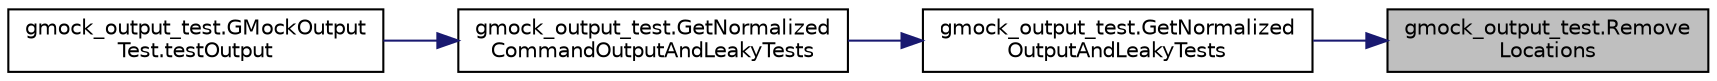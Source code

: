 digraph "gmock_output_test.RemoveLocations"
{
 // LATEX_PDF_SIZE
  bgcolor="transparent";
  edge [fontname="Helvetica",fontsize="10",labelfontname="Helvetica",labelfontsize="10"];
  node [fontname="Helvetica",fontsize="10",shape=record];
  rankdir="RL";
  Node1 [label="gmock_output_test.Remove\lLocations",height=0.2,width=0.4,color="black", fillcolor="grey75", style="filled", fontcolor="black",tooltip=" "];
  Node1 -> Node2 [dir="back",color="midnightblue",fontsize="10",style="solid",fontname="Helvetica"];
  Node2 [label="gmock_output_test.GetNormalized\lOutputAndLeakyTests",height=0.2,width=0.4,color="black",URL="$namespacegmock__output__test.html#a590ba3b918e5599eeabc2cbf597e2ce1",tooltip=" "];
  Node2 -> Node3 [dir="back",color="midnightblue",fontsize="10",style="solid",fontname="Helvetica"];
  Node3 [label="gmock_output_test.GetNormalized\lCommandOutputAndLeakyTests",height=0.2,width=0.4,color="black",URL="$namespacegmock__output__test.html#a1796bc395fbfb8873992e3f84378e4bf",tooltip=" "];
  Node3 -> Node4 [dir="back",color="midnightblue",fontsize="10",style="solid",fontname="Helvetica"];
  Node4 [label="gmock_output_test.GMockOutput\lTest.testOutput",height=0.2,width=0.4,color="black",URL="$classgmock__output__test_1_1GMockOutputTest.html#a661e7846690f48328fd9e0834fde9980",tooltip=" "];
}
